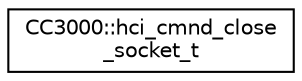 digraph "Graphical Class Hierarchy"
{
  edge [fontname="Helvetica",fontsize="10",labelfontname="Helvetica",labelfontsize="10"];
  node [fontname="Helvetica",fontsize="10",shape=record];
  rankdir="LR";
  Node1 [label="CC3000::hci_cmnd_close\l_socket_t",height=0.2,width=0.4,color="black", fillcolor="white", style="filled",URL="$d3/dc0/structCC3000_1_1hci__cmnd__close__socket__t.html"];
}

